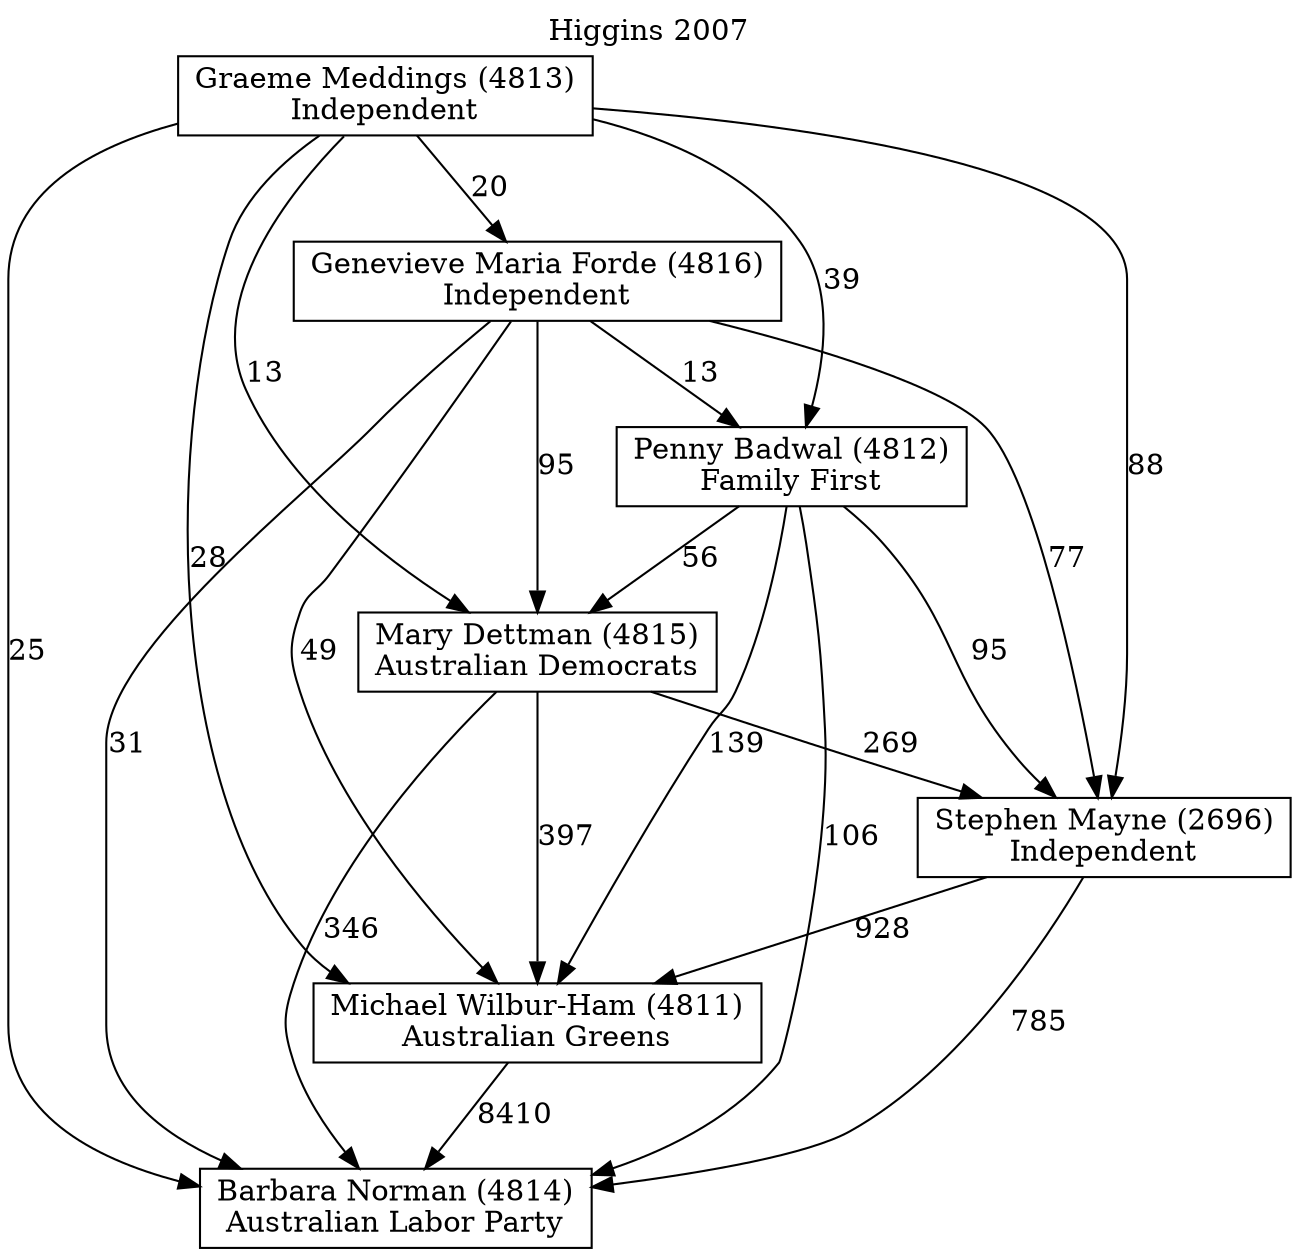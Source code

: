 // House preference flow
digraph "Barbara Norman (4814)_Higgins_2007" {
	graph [label="Higgins 2007" labelloc=t mclimit=10]
	node [shape=box]
	"Barbara Norman (4814)" [label="Barbara Norman (4814)
Australian Labor Party"]
	"Genevieve Maria Forde (4816)" [label="Genevieve Maria Forde (4816)
Independent"]
	"Graeme Meddings (4813)" [label="Graeme Meddings (4813)
Independent"]
	"Mary Dettman (4815)" [label="Mary Dettman (4815)
Australian Democrats"]
	"Michael Wilbur-Ham (4811)" [label="Michael Wilbur-Ham (4811)
Australian Greens"]
	"Penny Badwal (4812)" [label="Penny Badwal (4812)
Family First"]
	"Stephen Mayne (2696)" [label="Stephen Mayne (2696)
Independent"]
	"Genevieve Maria Forde (4816)" -> "Barbara Norman (4814)" [label=31]
	"Genevieve Maria Forde (4816)" -> "Mary Dettman (4815)" [label=95]
	"Genevieve Maria Forde (4816)" -> "Michael Wilbur-Ham (4811)" [label=49]
	"Genevieve Maria Forde (4816)" -> "Penny Badwal (4812)" [label=13]
	"Genevieve Maria Forde (4816)" -> "Stephen Mayne (2696)" [label=77]
	"Graeme Meddings (4813)" -> "Barbara Norman (4814)" [label=25]
	"Graeme Meddings (4813)" -> "Genevieve Maria Forde (4816)" [label=20]
	"Graeme Meddings (4813)" -> "Mary Dettman (4815)" [label=13]
	"Graeme Meddings (4813)" -> "Michael Wilbur-Ham (4811)" [label=28]
	"Graeme Meddings (4813)" -> "Penny Badwal (4812)" [label=39]
	"Graeme Meddings (4813)" -> "Stephen Mayne (2696)" [label=88]
	"Mary Dettman (4815)" -> "Barbara Norman (4814)" [label=346]
	"Mary Dettman (4815)" -> "Michael Wilbur-Ham (4811)" [label=397]
	"Mary Dettman (4815)" -> "Stephen Mayne (2696)" [label=269]
	"Michael Wilbur-Ham (4811)" -> "Barbara Norman (4814)" [label=8410]
	"Penny Badwal (4812)" -> "Barbara Norman (4814)" [label=106]
	"Penny Badwal (4812)" -> "Mary Dettman (4815)" [label=56]
	"Penny Badwal (4812)" -> "Michael Wilbur-Ham (4811)" [label=139]
	"Penny Badwal (4812)" -> "Stephen Mayne (2696)" [label=95]
	"Stephen Mayne (2696)" -> "Barbara Norman (4814)" [label=785]
	"Stephen Mayne (2696)" -> "Michael Wilbur-Ham (4811)" [label=928]
}
